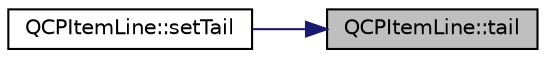 digraph "QCPItemLine::tail"
{
 // LATEX_PDF_SIZE
  edge [fontname="Helvetica",fontsize="10",labelfontname="Helvetica",labelfontsize="10"];
  node [fontname="Helvetica",fontsize="10",shape=record];
  rankdir="RL";
  Node1 [label="QCPItemLine::tail",height=0.2,width=0.4,color="black", fillcolor="grey75", style="filled", fontcolor="black",tooltip=" "];
  Node1 -> Node2 [dir="back",color="midnightblue",fontsize="10",style="solid",fontname="Helvetica"];
  Node2 [label="QCPItemLine::setTail",height=0.2,width=0.4,color="black", fillcolor="white", style="filled",URL="$classQCPItemLine.html#ac264222c3297a7efe33df9345c811a5f",tooltip=" "];
}
